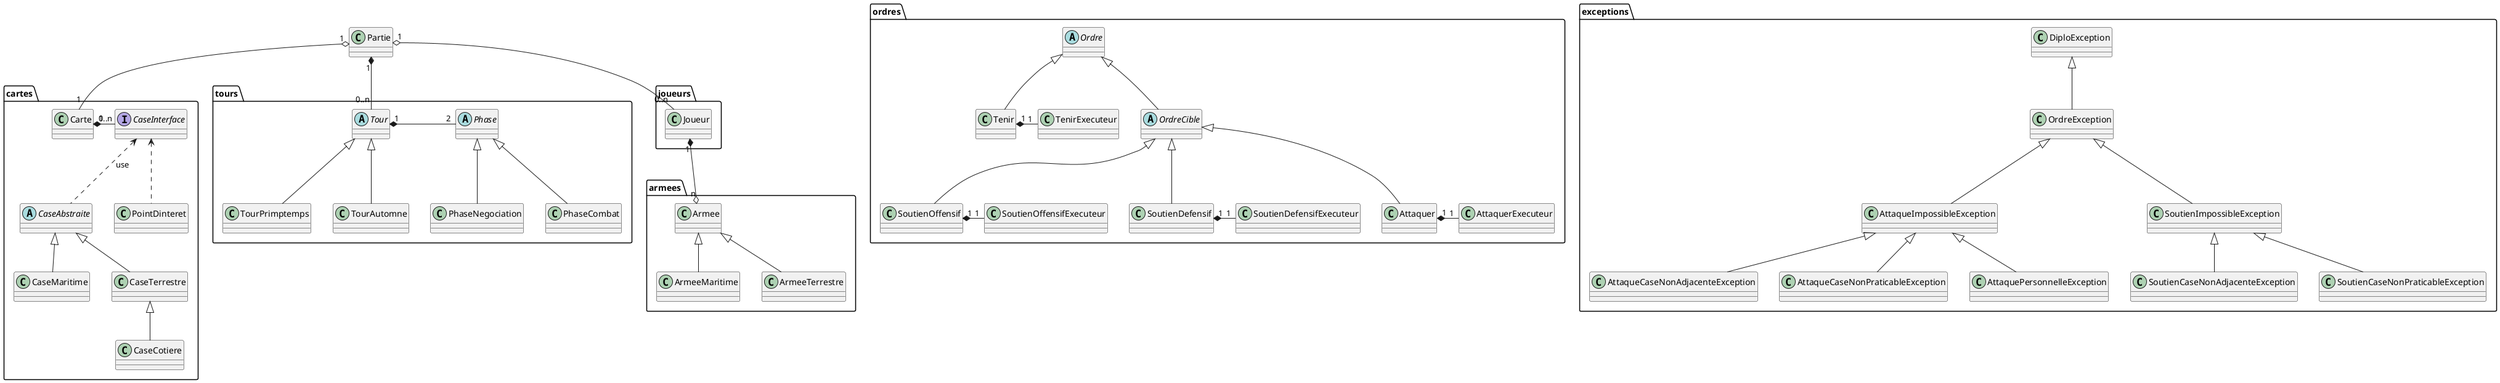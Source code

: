 @startuml

' Utilisez http://www.planttext.com/planttext pour compiler

skinparam shadowing false


package "exceptions" <<Folder>> {
  DiploException <|-- OrdreException
  OrdreException <|-- AttaqueImpossibleException
  OrdreException <|-- SoutienImpossibleException
  SoutienImpossibleException <|-- SoutienCaseNonAdjacenteException
  SoutienImpossibleException <|-- SoutienCaseNonPraticableException
  
  AttaqueImpossibleException <|-- AttaqueCaseNonAdjacenteException
  AttaqueImpossibleException <|-- AttaqueCaseNonPraticableException
  AttaqueImpossibleException <|-- AttaquePersonnelleException
}

package "armees" <<Folder>> {
  Armee <|-- ArmeeMaritime
  Armee <|-- ArmeeTerrestre
}

package "cartes" <<Folder>> {
  interface CaseInterface
  abstract CaseAbstraite
  Carte "1" *- "0..n" CaseInterface
  CaseInterface <.. CaseAbstraite : use
  CaseAbstraite <|-- CaseMaritime
  CaseAbstraite <|-- CaseTerrestre
  CaseTerrestre <|-- CaseCotiere
  CaseInterface <.. PointDinteret
}

package "ordres" <<Folder>> {
  abstract OrdreCible
  abstract Ordre

  Ordre <|-- OrdreCible
  Ordre <|-- Tenir

  OrdreCible <|-- SoutienOffensif
  OrdreCible <|-- SoutienDefensif
  OrdreCible <|-- Attaquer

  SoutienOffensif "1" *- "1" SoutienOffensifExecuteur
  SoutienDefensif "1" *- "1" SoutienDefensifExecuteur
  Attaquer "1" *- "1" AttaquerExecuteur
  Tenir "1" *- "1" TenirExecuteur
}

package "tours" <<Folder>> {
  abstract Tour
  abstract Phase

  Tour <|-- TourPrimptemps
  Tour <|-- TourAutomne
  Tour "1" *- "2" Phase

  Phase <|-- PhaseNegociation
  Phase <|-- PhaseCombat
}

package "joueurs" <<Folder>> {
  class Joueur
}

Joueur "1" *--o "n" Armee
Partie "1" *-- "0..n" Tour
Partie "1" o-- "0..n" Joueur
Partie "1" o-- "1" Carte



@enduml